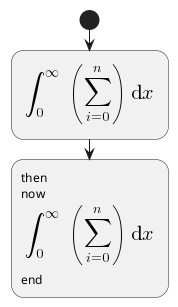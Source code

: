{
  "sha1": "n7dxsfzecrnikiz7z6tp5orie95t0l9",
  "insertion": {
    "when": "2024-06-04T17:28:38.253Z",
    "url": "https://github.com/plantuml/plantuml/issues/1123",
    "user": "plantuml@gmail.com"
  }
}
@startuml
start
:<latex> \int_{0}^{\infty} \left( \sum_{i = 0}^{n} \right) {\rm d}x </latex>;

:then
now
<latex>
    \int_{0}^{\infty} \left( 
        \sum_{i = 0}^{n}  
    \right) {\rm d}x 
</latex>
end;
@enduml
